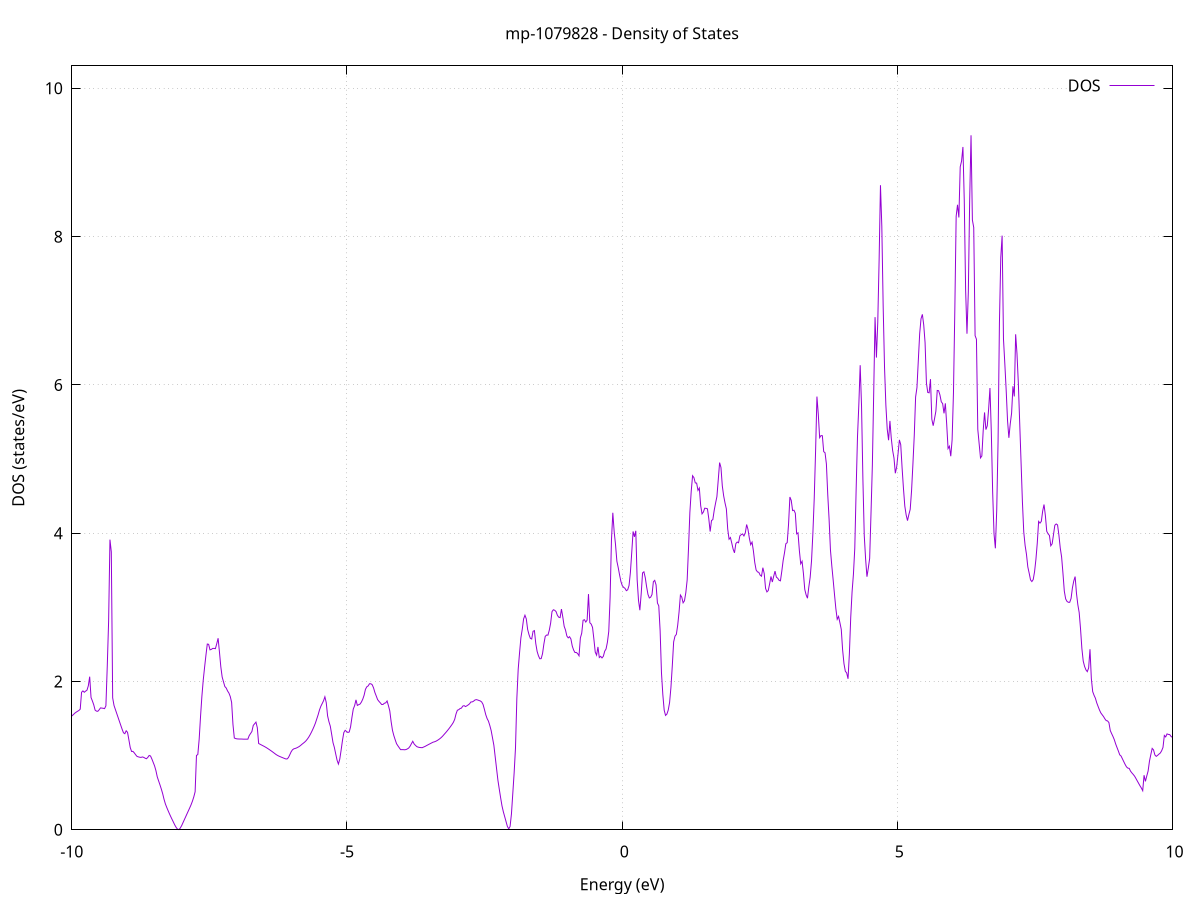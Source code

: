 set title 'mp-1079828 - Density of States'
set xlabel 'Energy (eV)'
set ylabel 'DOS (states/eV)'
set grid
set xrange [-10:10]
set yrange [0:10.303]
set xzeroaxis lt -1
set terminal png size 800,600
set output 'mp-1079828_dos_gnuplot.png'
plot '-' using 1:2 with lines title 'DOS'
-13.531100 0.000000
-13.506600 0.000000
-13.482000 0.000000
-13.457400 0.000000
-13.432900 0.000000
-13.408300 0.000000
-13.383700 0.000000
-13.359200 0.000000
-13.334600 0.000000
-13.310100 0.000000
-13.285500 0.000000
-13.260900 0.000000
-13.236400 0.000000
-13.211800 0.000000
-13.187300 0.000000
-13.162700 0.000000
-13.138100 0.000000
-13.113600 0.000000
-13.089000 0.000000
-13.064400 0.000000
-13.039900 0.000000
-13.015300 0.000000
-12.990800 0.000000
-12.966200 0.000000
-12.941600 0.000000
-12.917100 0.000000
-12.892500 0.000000
-12.867900 0.000000
-12.843400 0.000000
-12.818800 0.000000
-12.794300 0.000000
-12.769700 0.000000
-12.745100 0.000000
-12.720600 0.000000
-12.696000 0.000000
-12.671500 0.000000
-12.646900 0.000000
-12.622300 0.000000
-12.597800 0.000000
-12.573200 0.000000
-12.548600 0.000000
-12.524100 0.000000
-12.499500 0.000000
-12.475000 0.000000
-12.450400 0.000000
-12.425800 0.000000
-12.401300 0.000000
-12.376700 0.000000
-12.352200 0.000000
-12.327600 0.000000
-12.303000 0.000000
-12.278500 0.000000
-12.253900 0.000000
-12.229300 0.000000
-12.204800 0.000000
-12.180200 0.000000
-12.155700 0.000000
-12.131100 0.000000
-12.106500 0.000000
-12.082000 0.000000
-12.057400 0.000000
-12.032800 0.000000
-12.008300 0.000000
-11.983700 0.000000
-11.959200 0.000000
-11.934600 0.000000
-11.910000 0.000000
-11.885500 0.000000
-11.860900 0.000000
-11.836400 0.000000
-11.811800 0.000000
-11.787200 0.000000
-11.762700 0.000000
-11.738100 0.000000
-11.713500 0.000000
-11.689000 0.000000
-11.664400 0.000000
-11.639900 0.000000
-11.615300 0.000000
-11.590700 0.000000
-11.566200 0.000000
-11.541600 0.000000
-11.517000 0.000000
-11.492500 0.000000
-11.467900 0.000000
-11.443400 0.000000
-11.418800 0.000000
-11.394200 0.000000
-11.369700 0.000000
-11.345100 0.000000
-11.320600 0.000000
-11.296000 0.000600
-11.271400 0.081000
-11.246900 0.237200
-11.222300 0.338400
-11.197700 0.385200
-11.173200 0.435600
-11.148600 0.493700
-11.124100 0.560100
-11.099500 0.623000
-11.074900 0.678800
-11.050400 0.725600
-11.025800 0.770200
-11.001300 0.821900
-10.976700 0.881300
-10.952100 0.950900
-10.927600 1.024900
-10.903000 1.107400
-10.878400 1.250000
-10.853900 1.385400
-10.829300 1.384000
-10.804800 1.358400
-10.780200 1.382700
-10.755600 1.398500
-10.731100 1.397600
-10.706500 1.391500
-10.681900 1.386600
-10.657400 1.392200
-10.632800 1.405800
-10.608300 1.418000
-10.583700 1.426900
-10.559100 1.431700
-10.534600 1.439900
-10.510000 1.453600
-10.485500 1.467100
-10.460900 1.478500
-10.436300 1.489000
-10.411800 1.491300
-10.387200 1.467300
-10.362600 1.458900
-10.338100 1.453300
-10.313500 1.443300
-10.289000 1.435300
-10.264400 1.429500
-10.239800 1.425400
-10.215300 1.420300
-10.190700 1.416900
-10.166100 1.413700
-10.141600 1.425900
-10.117000 1.462200
-10.092500 1.478000
-10.067900 1.494200
-10.043300 1.511200
-10.018800 1.525400
-9.994200 1.538000
-9.969700 1.554700
-9.945100 1.572700
-9.920500 1.586100
-9.896000 1.598000
-9.871400 1.608900
-9.846800 1.626500
-9.822300 1.855200
-9.797700 1.873200
-9.773200 1.854600
-9.748600 1.870000
-9.724000 1.882900
-9.699500 1.942300
-9.674900 2.064800
-9.650300 1.783900
-9.625800 1.737600
-9.601200 1.685900
-9.576700 1.614600
-9.552100 1.600200
-9.527500 1.597900
-9.503000 1.618100
-9.478400 1.643800
-9.453900 1.641200
-9.429300 1.638600
-9.404700 1.634100
-9.380200 1.671300
-9.355600 2.202300
-9.331000 2.809000
-9.306500 3.913200
-9.281900 3.747800
-9.257400 1.779400
-9.232800 1.676600
-9.208200 1.622900
-9.183700 1.569200
-9.159100 1.515600
-9.134600 1.462100
-9.110000 1.408900
-9.085400 1.355900
-9.060900 1.308200
-9.036300 1.296000
-9.011700 1.334900
-8.987200 1.314500
-8.962600 1.213000
-8.938100 1.109300
-8.913500 1.056200
-8.888900 1.057300
-8.864400 1.037200
-8.839800 1.012100
-8.815200 0.989800
-8.790700 0.983400
-8.766100 0.978300
-8.741600 0.976400
-8.717000 0.982300
-8.692400 0.976400
-8.667900 0.965300
-8.643300 0.958200
-8.618800 0.976400
-8.594200 1.002500
-8.569600 0.995400
-8.545100 0.955200
-8.520500 0.908500
-8.495900 0.861700
-8.471400 0.798100
-8.446800 0.713200
-8.422300 0.658900
-8.397700 0.605300
-8.373100 0.549000
-8.348600 0.486700
-8.324000 0.410900
-8.299400 0.348700
-8.274900 0.302200
-8.250300 0.258200
-8.225800 0.216300
-8.201200 0.176400
-8.176600 0.138400
-8.152100 0.100700
-8.127500 0.063000
-8.103000 0.031100
-8.078400 0.007700
-8.053800 0.002300
-8.029300 0.022800
-8.004700 0.054700
-7.980100 0.094800
-7.955600 0.135000
-7.931000 0.175100
-7.906500 0.215300
-7.881900 0.255400
-7.857300 0.295500
-7.832800 0.337000
-7.808200 0.385200
-7.783600 0.442000
-7.759100 0.512800
-7.734500 1.001600
-7.710000 1.015700
-7.685400 1.222200
-7.660800 1.527400
-7.636300 1.797900
-7.611700 2.017200
-7.587200 2.190300
-7.562600 2.354400
-7.538000 2.505100
-7.513500 2.501200
-7.488900 2.426700
-7.464300 2.433100
-7.439800 2.446200
-7.415200 2.446300
-7.390700 2.442700
-7.366100 2.509000
-7.341500 2.583400
-7.317000 2.398100
-7.292400 2.199200
-7.267900 2.061600
-7.243300 1.995000
-7.218700 1.931400
-7.194200 1.912200
-7.169600 1.872300
-7.145000 1.844000
-7.120500 1.797200
-7.095900 1.717500
-7.071400 1.420100
-7.046800 1.237800
-7.022200 1.229800
-6.997700 1.226000
-6.973100 1.224600
-6.948500 1.223700
-6.924000 1.224000
-6.899400 1.223000
-6.874900 1.222100
-6.850300 1.221700
-6.825700 1.221600
-6.801200 1.221700
-6.776600 1.270100
-6.752100 1.297500
-6.727500 1.325800
-6.702900 1.407300
-6.678400 1.429500
-6.653800 1.451900
-6.629200 1.377000
-6.604700 1.163600
-6.580100 1.154000
-6.555600 1.144500
-6.531000 1.135000
-6.506400 1.125500
-6.481900 1.115200
-6.457300 1.104300
-6.432700 1.092500
-6.408200 1.080200
-6.383600 1.067500
-6.359100 1.054500
-6.334500 1.041100
-6.309900 1.027100
-6.285400 1.013600
-6.260800 1.002700
-6.236300 0.993200
-6.211700 0.985400
-6.187100 0.977700
-6.162600 0.970200
-6.138000 0.963000
-6.113400 0.955900
-6.088900 0.954900
-6.064300 0.973100
-6.039800 1.010400
-6.015200 1.050400
-5.990600 1.078400
-5.966100 1.091600
-5.941500 1.096800
-5.916900 1.103400
-5.892400 1.112700
-5.867800 1.123000
-5.843300 1.136800
-5.818700 1.152800
-5.794100 1.167100
-5.769600 1.181800
-5.745000 1.199800
-5.720500 1.222400
-5.695900 1.248300
-5.671300 1.279600
-5.646800 1.314500
-5.622200 1.352700
-5.597600 1.393800
-5.573100 1.439600
-5.548500 1.495600
-5.524000 1.551000
-5.499400 1.616000
-5.474800 1.665300
-5.450300 1.702200
-5.425700 1.740000
-5.401200 1.793400
-5.376600 1.715700
-5.352000 1.536100
-5.327500 1.457400
-5.302900 1.397300
-5.278300 1.288800
-5.253800 1.175600
-5.229200 1.110900
-5.204700 1.023700
-5.180100 0.939200
-5.155500 0.886400
-5.131000 0.952100
-5.106400 1.073000
-5.081800 1.204700
-5.057300 1.311400
-5.032700 1.341200
-5.008200 1.325600
-4.983600 1.312400
-4.959000 1.319000
-4.934500 1.388300
-4.909900 1.514800
-4.885400 1.628100
-4.860800 1.674500
-4.836200 1.752100
-4.811700 1.677400
-4.787100 1.687000
-4.762500 1.695400
-4.738000 1.722000
-4.713400 1.760700
-4.688900 1.813700
-4.664300 1.894100
-4.639700 1.928400
-4.615200 1.940100
-4.590600 1.969700
-4.566000 1.969500
-4.541500 1.956300
-4.516900 1.913800
-4.492400 1.851100
-4.467800 1.804200
-4.443200 1.755700
-4.418700 1.731900
-4.394100 1.711800
-4.369600 1.689600
-4.345000 1.690300
-4.320400 1.706500
-4.295900 1.712100
-4.271300 1.737200
-4.246700 1.674400
-4.222200 1.604000
-4.197600 1.458700
-4.173100 1.340700
-4.148500 1.270500
-4.123900 1.214000
-4.099400 1.161100
-4.074800 1.132900
-4.050200 1.106500
-4.025700 1.080900
-4.001100 1.081000
-3.976600 1.080600
-3.952000 1.079000
-3.927400 1.081800
-3.902900 1.090600
-3.878300 1.102500
-3.853800 1.126500
-3.829200 1.160600
-3.804600 1.193700
-3.780100 1.157900
-3.755500 1.138200
-3.730900 1.121700
-3.706400 1.114400
-3.681800 1.110200
-3.657300 1.108300
-3.632700 1.107400
-3.608100 1.115700
-3.583600 1.123500
-3.559000 1.133500
-3.534500 1.143300
-3.509900 1.153100
-3.485300 1.162500
-3.460800 1.171900
-3.436200 1.181300
-3.411600 1.186200
-3.387100 1.193200
-3.362500 1.203100
-3.338000 1.214700
-3.313400 1.227900
-3.288800 1.243200
-3.264300 1.260800
-3.239700 1.281600
-3.215100 1.302400
-3.190600 1.323300
-3.166000 1.345900
-3.141500 1.369000
-3.116900 1.393700
-3.092300 1.419100
-3.067800 1.447600
-3.043200 1.488300
-3.018700 1.561500
-2.994100 1.612000
-2.969500 1.619500
-2.945000 1.635100
-2.920400 1.641000
-2.895800 1.668200
-2.871300 1.674400
-2.846700 1.661600
-2.822200 1.671600
-2.797600 1.684200
-2.773000 1.698800
-2.748500 1.723600
-2.723900 1.724600
-2.699300 1.734500
-2.674800 1.750200
-2.650200 1.755300
-2.625700 1.750800
-2.601100 1.743800
-2.576500 1.737400
-2.552000 1.723500
-2.527400 1.690700
-2.502900 1.624700
-2.478300 1.552600
-2.453700 1.500200
-2.429200 1.465100
-2.404600 1.406600
-2.380000 1.337900
-2.355500 1.239400
-2.330900 1.140200
-2.306400 0.982200
-2.281800 0.823800
-2.257200 0.667900
-2.232700 0.548400
-2.208100 0.432700
-2.183500 0.323100
-2.159000 0.243700
-2.134400 0.177800
-2.109900 0.111700
-2.085300 0.045300
-2.060700 0.012500
-2.036200 0.045000
-2.011600 0.211900
-1.987100 0.487200
-1.962500 0.767000
-1.937900 1.103300
-1.913400 1.771300
-1.888800 2.164300
-1.864200 2.386300
-1.839700 2.589400
-1.815100 2.703900
-1.790600 2.843800
-1.766000 2.893700
-1.741400 2.844100
-1.716900 2.701400
-1.692300 2.631400
-1.667800 2.581500
-1.643200 2.573200
-1.618600 2.677200
-1.594100 2.686300
-1.569500 2.512100
-1.544900 2.405300
-1.520400 2.346200
-1.495800 2.306400
-1.471300 2.308500
-1.446700 2.375000
-1.422100 2.505200
-1.397600 2.608600
-1.373000 2.626300
-1.348400 2.625300
-1.323900 2.691100
-1.299300 2.787300
-1.274800 2.941400
-1.250200 2.967300
-1.225600 2.960600
-1.201100 2.942900
-1.176500 2.892700
-1.152000 2.866900
-1.127400 2.861500
-1.102800 2.976900
-1.078300 2.869900
-1.053700 2.745600
-1.029100 2.693800
-1.004600 2.613500
-0.980000 2.588000
-0.955500 2.603900
-0.930900 2.573000
-0.906300 2.478200
-0.881800 2.424100
-0.857200 2.391200
-0.832600 2.391400
-0.808100 2.375700
-0.783500 2.346400
-0.759000 2.587400
-0.734400 2.651600
-0.709800 2.825600
-0.685300 2.833300
-0.660700 2.801700
-0.636200 2.828800
-0.611600 3.178500
-0.587000 2.791900
-0.562500 2.774600
-0.537900 2.729300
-0.513300 2.570000
-0.488800 2.395800
-0.464200 2.355200
-0.439700 2.466400
-0.415100 2.323300
-0.390500 2.339200
-0.366000 2.317700
-0.341400 2.340000
-0.316800 2.408500
-0.292300 2.438600
-0.267700 2.529800
-0.243200 2.675400
-0.218600 3.136000
-0.194000 3.909200
-0.169500 4.275500
-0.144900 4.020400
-0.120400 3.846300
-0.095800 3.622700
-0.071200 3.535600
-0.046700 3.437000
-0.022100 3.347900
0.002500 3.292500
0.027000 3.269600
0.051600 3.256400
0.076100 3.224800
0.100700 3.236400
0.125300 3.294900
0.149800 3.469400
0.174400 3.739900
0.198900 4.023700
0.223500 3.951400
0.248100 4.032400
0.272600 3.374500
0.297200 3.094100
0.321800 2.961000
0.346300 3.184000
0.370900 3.464500
0.395400 3.479500
0.420000 3.401000
0.444600 3.277200
0.469100 3.175000
0.493700 3.126600
0.518300 3.136900
0.542800 3.173400
0.567400 3.345700
0.591900 3.364000
0.616500 3.303000
0.641100 3.058800
0.665600 3.019600
0.690200 2.683300
0.714700 2.115300
0.739300 1.822500
0.763900 1.613600
0.788400 1.542400
0.813000 1.559900
0.837600 1.614700
0.862100 1.716700
0.886700 1.922100
0.911200 2.210100
0.935800 2.534100
0.960400 2.612000
0.984900 2.635000
1.009500 2.759000
1.034100 2.936700
1.058600 3.165800
1.083200 3.138100
1.107700 3.060900
1.132300 3.088200
1.156900 3.198400
1.181400 3.368600
1.206000 3.799300
1.230500 4.278700
1.255100 4.564600
1.279700 4.775300
1.304200 4.749500
1.328800 4.678000
1.353400 4.675800
1.377900 4.577400
1.402500 4.609300
1.427000 4.371800
1.451600 4.260700
1.476200 4.285500
1.500700 4.337000
1.525300 4.334900
1.549800 4.329000
1.574400 4.196000
1.599000 4.022200
1.623500 4.170200
1.648100 4.184100
1.672700 4.308100
1.697200 4.404400
1.721800 4.493000
1.746300 4.719300
1.770900 4.952400
1.795500 4.885900
1.820000 4.637800
1.844600 4.503300
1.869200 4.408100
1.893700 4.327500
1.918300 4.055500
1.942800 3.919000
1.967400 3.941300
1.992000 3.866200
2.016500 3.785500
2.041100 3.735400
2.065600 3.859200
2.090200 3.880700
2.114800 3.871300
2.139300 3.964700
2.163900 3.980200
2.188500 3.990400
2.213000 3.963000
2.237600 4.002900
2.262100 4.117000
2.286700 4.050600
2.311300 3.933000
2.335800 3.844600
2.360400 3.879800
2.385000 3.761700
2.409500 3.605600
2.434100 3.504600
2.458600 3.478300
2.483200 3.472100
2.507800 3.434100
2.532300 3.420200
2.556900 3.534800
2.581400 3.455500
2.606000 3.255400
2.630600 3.208100
2.655100 3.226800
2.679700 3.316900
2.704300 3.416800
2.728800 3.341200
2.753400 3.418700
2.777900 3.488600
2.802500 3.407400
2.827100 3.392200
2.851600 3.364300
2.876200 3.357500
2.900800 3.486500
2.925300 3.631000
2.949900 3.734600
2.974400 3.857900
2.999000 3.872500
3.023600 4.121300
3.048100 4.488200
3.072700 4.441500
3.097200 4.305200
3.121800 4.310100
3.146400 4.269500
3.170900 3.991000
3.195500 4.004600
3.220100 3.766500
3.244600 3.586800
3.269200 3.621700
3.293700 3.459000
3.318300 3.241400
3.342900 3.168000
3.367400 3.123100
3.392000 3.275600
3.416500 3.406400
3.441100 3.627500
3.465700 3.998800
3.490200 4.469000
3.514800 5.105100
3.539400 5.842600
3.563900 5.603900
3.588500 5.288500
3.613000 5.316700
3.637600 5.315000
3.662200 5.100100
3.686700 5.085000
3.711300 4.934000
3.735900 4.519900
3.760400 4.186400
3.785000 3.772400
3.809500 3.559900
3.834100 3.369600
3.858700 3.172100
3.883200 2.982500
3.907800 2.838900
3.932300 2.877500
3.956900 2.792400
3.981500 2.702600
4.006000 2.426100
4.030600 2.241000
4.055200 2.138200
4.079700 2.115400
4.104300 2.036400
4.128800 2.371900
4.153400 2.864400
4.178000 3.210100
4.202500 3.446700
4.227100 3.797700
4.251700 4.587700
4.276200 5.297200
4.300800 5.738700
4.325300 6.266100
4.349900 5.714300
4.374500 4.729000
4.399000 3.971600
4.423600 3.654900
4.448100 3.413200
4.472700 3.528500
4.497300 3.660500
4.521800 4.266000
4.546400 4.913900
4.571000 5.900600
4.595500 6.914000
4.620100 6.369000
4.644600 6.844700
4.669200 7.682300
4.693800 8.693700
4.718300 8.137600
4.742900 7.057600
4.767500 6.238700
4.792000 5.726400
4.816600 5.403200
4.841100 5.254100
4.865700 5.514400
4.890300 5.279800
4.914800 5.116500
4.939400 5.013600
4.963900 4.808300
4.988500 4.894000
5.013100 5.070700
5.037600 5.258700
5.062200 5.193600
5.086800 4.880700
5.111300 4.605400
5.135900 4.365900
5.160400 4.247100
5.185000 4.169700
5.209600 4.251300
5.234100 4.321400
5.258700 4.572700
5.283200 4.930100
5.307800 5.317700
5.332400 5.837600
5.356900 5.965000
5.381500 6.330900
5.406100 6.690200
5.430600 6.892300
5.455200 6.951600
5.479700 6.810000
5.504300 6.569500
5.528900 6.026100
5.553400 5.898100
5.578000 5.893600
5.602600 6.077800
5.627100 5.537600
5.651700 5.449600
5.676200 5.543800
5.700800 5.646700
5.725400 5.925400
5.749900 5.922400
5.774500 5.864200
5.799000 5.772000
5.823600 5.748100
5.848200 5.616300
5.872700 5.751400
5.897300 5.468600
5.921900 5.141900
5.946400 5.173200
5.971000 5.038100
5.995500 5.258200
6.020100 5.892400
6.044700 7.005200
6.069200 8.274800
6.093800 8.429700
6.118400 8.258400
6.142900 8.940800
6.167500 9.019900
6.192000 9.209100
6.216600 8.483700
6.241200 7.275200
6.265700 6.690200
6.290300 7.253600
6.314800 8.498600
6.339400 9.366500
6.364000 8.224200
6.388500 8.123200
6.413100 6.664800
6.437700 6.616100
6.462200 5.399900
6.486800 5.207100
6.511300 5.015500
6.535900 5.041600
6.560500 5.384500
6.585000 5.629100
6.609600 5.397100
6.634200 5.448200
6.658700 5.670100
6.683300 5.958200
6.707800 5.367700
6.732400 4.551800
6.757000 3.992300
6.781500 3.796200
6.806100 4.309400
6.830600 5.237300
6.855200 6.833700
6.879800 7.719200
6.904300 8.013200
6.928900 6.618900
6.953500 6.284200
6.978000 5.927600
7.002600 5.519500
7.027100 5.286200
7.051700 5.474600
7.076300 5.618500
7.100800 5.982100
7.125400 5.844900
7.149900 6.682700
7.174500 6.418800
7.199100 6.021500
7.223600 5.488400
7.248200 4.959500
7.272800 4.424400
7.297300 4.016900
7.321900 3.835300
7.346400 3.716400
7.371000 3.546000
7.395600 3.461600
7.420100 3.370500
7.444700 3.347900
7.469300 3.374900
7.493800 3.481400
7.518400 3.648000
7.542900 3.867100
7.567500 4.159200
7.592100 4.135700
7.616600 4.159900
7.641200 4.298800
7.665700 4.386800
7.690300 4.236800
7.714900 4.025600
7.739400 3.991000
7.764000 3.969600
7.788600 3.830100
7.813100 3.857200
7.837700 3.980800
7.862200 4.107500
7.886800 4.124700
7.911400 4.111700
7.935900 3.975500
7.960500 3.800400
7.985100 3.679500
8.009600 3.460000
8.034200 3.218900
8.058700 3.113900
8.083300 3.079900
8.107900 3.068000
8.132400 3.068300
8.157000 3.119700
8.181500 3.262900
8.206100 3.355400
8.230700 3.415000
8.255200 3.188600
8.279800 3.036600
8.304400 2.929900
8.328900 2.711100
8.353500 2.443900
8.378000 2.275000
8.402600 2.203200
8.427200 2.156800
8.451700 2.132700
8.476300 2.182800
8.500900 2.435200
8.525400 2.039200
8.550000 1.863200
8.574500 1.814300
8.599100 1.774300
8.623700 1.711700
8.648200 1.663300
8.672800 1.616400
8.697300 1.577000
8.721900 1.551700
8.746500 1.527500
8.771000 1.496800
8.795600 1.472500
8.820200 1.468200
8.844700 1.445300
8.869300 1.338500
8.893800 1.297500
8.918400 1.258500
8.943000 1.214400
8.967500 1.157100
8.992100 1.109000
9.016600 1.061700
9.041200 1.010800
9.065800 0.994300
9.090300 0.956400
9.114900 0.918200
9.139500 0.881100
9.164000 0.848400
9.188600 0.831600
9.213100 0.828100
9.237700 0.790700
9.262300 0.767000
9.286800 0.746100
9.311400 0.723000
9.336000 0.691300
9.360500 0.658300
9.385100 0.625400
9.409600 0.592900
9.434200 0.563100
9.458800 0.527200
9.483300 0.736000
9.507900 0.652700
9.532400 0.725100
9.557000 0.792700
9.581600 0.925600
9.606100 1.013900
9.630700 1.097700
9.655300 1.077600
9.679800 1.009500
9.704400 0.990000
9.728900 1.003500
9.753500 1.020400
9.778100 1.035000
9.802600 1.065200
9.827200 1.110600
9.851800 1.272200
9.876300 1.252700
9.900900 1.293100
9.925400 1.286200
9.950000 1.283500
9.974600 1.258500
9.999100 1.246300
10.023700 1.241100
10.048200 1.240700
10.072800 1.244800
10.097400 1.263900
10.121900 1.265800
10.146500 1.265900
10.171100 1.274500
10.195600 1.286800
10.220200 1.304600
10.244700 1.327200
10.269300 1.347400
10.293900 1.370400
10.318400 1.414500
10.343000 1.448800
10.367600 1.439800
10.392100 1.395400
10.416700 1.378800
10.441200 1.366700
10.465800 1.357400
10.490400 1.347400
10.514900 1.336000
10.539500 1.325800
10.564000 1.318000
10.588600 1.307100
10.613200 1.296900
10.637700 1.291000
10.662300 1.288300
10.686900 1.291400
10.711400 1.297500
10.736000 1.304000
10.760500 1.311800
10.785100 1.318200
10.809700 1.325900
10.834200 1.334800
10.858800 1.344900
10.883300 1.356200
10.907900 1.369600
10.932500 1.383800
10.957000 1.397300
10.981600 1.414900
11.006200 1.437700
11.030700 1.466400
11.055300 1.497700
11.079800 1.529100
11.104400 1.565800
11.129000 1.596600
11.153500 1.621600
11.178100 1.645500
11.202700 1.666100
11.227200 1.684400
11.251800 1.708500
11.276300 1.736000
11.300900 1.767500
11.325500 1.806100
11.350000 1.848900
11.374600 1.907600
11.399100 1.983700
11.423700 2.073400
11.448300 2.198000
11.472800 2.363400
11.497400 2.523500
11.522000 2.717500
11.546500 2.912000
11.571100 3.024600
11.595600 3.071700
11.620200 3.123100
11.644800 3.190600
11.669300 3.234800
11.693900 3.043600
11.718500 2.966700
11.743000 3.041900
11.767600 2.864500
11.792100 2.788100
11.816700 2.744500
11.841300 2.407800
11.865800 2.162100
11.890400 2.041800
11.914900 1.936800
11.939500 1.834400
11.964100 1.745000
11.988600 1.666900
12.013200 1.602300
12.037800 1.535100
12.062300 1.469400
12.086900 1.414600
12.111400 1.371800
12.136000 1.299400
12.160600 1.228400
12.185100 1.163500
12.209700 1.128500
12.234300 1.139200
12.258800 1.166300
12.283400 1.178300
12.307900 1.275900
12.332500 2.417100
12.357100 3.118100
12.381600 3.347000
12.406200 3.713700
12.430700 3.693200
12.455300 3.585300
12.479900 3.573900
12.504400 3.586800
12.529000 3.349000
12.553600 2.913900
12.578100 2.730200
12.602700 2.480000
12.627200 2.376800
12.651800 2.260300
12.676400 2.189800
12.700900 2.137900
12.725500 2.106900
12.750000 2.097000
12.774600 2.093000
12.799200 2.093500
12.823700 2.079600
12.848300 2.088900
12.872900 2.086600
12.897400 2.080600
12.922000 2.071500
12.946500 2.102700
12.971100 2.069000
12.995700 2.060000
13.020200 2.073200
13.044800 2.096600
13.069400 2.129900
13.093900 2.226100
13.118500 2.452900
13.143000 2.535900
13.167600 2.632300
13.192200 2.744100
13.216700 2.687200
13.241300 2.641400
13.265800 2.518600
13.290400 2.472700
13.315000 2.326400
13.339500 2.233000
13.364100 2.106000
13.388700 1.994100
13.413200 1.913700
13.437800 1.851500
13.462300 1.813200
13.486900 1.785400
13.511500 1.655300
13.536000 1.554500
13.560600 1.444400
13.585200 1.356500
13.609700 1.278900
13.634300 1.211000
13.658800 1.149300
13.683400 1.064300
13.708000 0.997000
13.732500 0.940700
13.757100 0.892700
13.781600 0.846300
13.806200 0.795600
13.830800 0.742500
13.855300 0.694800
13.879900 0.669800
13.904500 0.648700
13.929000 0.629800
13.953600 0.608400
13.978100 0.584700
14.002700 0.562200
14.027300 0.542000
14.051800 0.523900
14.076400 0.506300
14.100900 0.490900
14.125500 0.476100
14.150100 0.462300
14.174600 0.446400
14.199200 0.431700
14.223800 0.418200
14.248300 0.393400
14.272900 0.367200
14.297400 0.341000
14.322000 0.313200
14.346600 0.284300
14.371100 0.253200
14.395700 0.225900
14.420300 0.202700
14.444800 0.184300
14.469400 0.169000
14.493900 0.151700
14.518500 0.177200
14.543100 0.186300
14.567600 0.058600
14.592200 0.004000
14.616700 0.000000
14.641300 0.009200
14.665900 0.047400
14.690400 0.092000
14.715000 0.155300
14.739600 0.193100
14.764100 0.193800
14.788700 0.207100
14.813200 0.213400
14.837800 0.236500
14.862400 0.313200
14.886900 0.548700
14.911500 1.201200
14.936100 1.285700
14.960600 1.328300
14.985200 1.378600
15.009700 1.461400
15.034300 1.478300
15.058900 1.456100
15.083400 1.450500
15.108000 1.493900
15.132500 1.558000
15.157100 1.607400
15.181700 1.613500
15.206200 1.632500
15.230800 1.686200
15.255400 1.792700
15.279900 1.865700
15.304500 1.957400
15.329000 2.163100
15.353600 2.378000
15.378200 2.514800
15.402700 2.809200
15.427300 3.214400
15.451900 3.268900
15.476400 2.931200
15.501000 2.819900
15.525500 2.870700
15.550100 2.979700
15.574700 2.967900
15.599200 3.149800
15.623800 3.179400
15.648300 3.134500
15.672900 3.201300
15.697500 3.397200
15.722000 3.521500
15.746600 3.552200
15.771200 3.616900
15.795700 3.554900
15.820300 3.542900
15.844800 3.560000
15.869400 3.605600
15.894000 3.638400
15.918500 3.550300
15.943100 3.447400
15.967600 3.356100
15.992200 3.203100
16.016800 3.133900
16.041300 3.040200
16.065900 3.047300
16.090500 2.972700
16.115000 2.961500
16.139600 3.125000
16.164100 2.999300
16.188700 2.922300
16.213300 2.936000
16.237800 2.872900
16.262400 2.904200
16.287000 2.997400
16.311500 3.102100
16.336100 3.078400
16.360600 2.827600
16.385200 2.520600
16.409800 2.344600
16.434300 2.379600
16.458900 2.518200
16.483400 3.135100
16.508000 3.754100
16.532600 3.684100
16.557100 3.461500
16.581700 3.367800
16.606300 3.320900
16.630800 3.135900
16.655400 3.023500
16.679900 2.920700
16.704500 2.858200
16.729100 2.932000
16.753600 2.992900
16.778200 2.978500
16.802800 3.046100
16.827300 3.402100
16.851900 3.713200
16.876400 4.099900
16.901000 4.683900
16.925600 6.365500
16.950100 6.425500
16.974700 6.438400
16.999200 6.703900
17.023800 6.433900
17.048400 6.164700
17.072900 5.983000
17.097500 5.738500
17.122100 5.318100
17.146600 4.695200
17.171200 4.123400
17.195700 3.802600
17.220300 3.766600
17.244900 3.851800
17.269400 3.993000
17.294000 4.090300
17.318600 4.158600
17.343100 4.266200
17.367700 4.352600
17.392200 4.259400
17.416800 4.102500
17.441400 4.052800
17.465900 4.126700
17.490500 4.272500
17.515000 4.558400
17.539600 5.033100
17.564200 5.768500
17.588700 6.306600
17.613300 6.308800
17.637900 6.243700
17.662400 6.131000
17.687000 6.546900
17.711500 6.850200
17.736100 6.522800
17.760700 6.879600
17.785200 6.949100
17.809800 6.420300
17.834300 6.125900
17.858900 6.018500
17.883500 6.188200
17.908000 6.214100
17.932600 6.342100
17.957200 5.706900
17.981700 5.237300
18.006300 5.062900
18.030800 5.014600
18.055400 5.039900
18.080000 5.048200
18.104500 5.034100
18.129100 5.026000
18.153700 4.979200
18.178200 4.821600
18.202800 4.679700
18.227300 4.513800
18.251900 4.307500
18.276500 4.336300
18.301000 4.381200
18.325600 4.201600
18.350100 4.257100
18.374700 4.038000
18.399300 4.054000
18.423800 3.906900
18.448400 3.809400
18.473000 3.603100
18.497500 3.487400
18.522100 3.472100
18.546600 3.626000
18.571200 3.650700
18.595800 3.617700
18.620300 3.537100
18.644900 3.578000
18.669500 3.669900
18.694000 3.662500
18.718600 3.732100
18.743100 3.701400
18.767700 3.519200
18.792300 3.502700
18.816800 3.688800
18.841400 3.991100
18.865900 4.194000
18.890500 4.406500
18.915100 4.490300
18.939600 4.321900
18.964200 3.923100
18.988800 3.845700
19.013300 3.929000
19.037900 3.940200
19.062400 4.058900
19.087000 4.326600
19.111600 4.608200
19.136100 5.184500
19.160700 5.489200
19.185300 5.701800
19.209800 5.895500
19.234400 6.008100
19.258900 6.158300
19.283500 6.079700
19.308100 5.888800
19.332600 5.267200
19.357200 4.908900
19.381700 4.614700
19.406300 4.454000
19.430900 4.413700
19.455400 4.700600
19.480000 4.979600
19.504600 5.195900
19.529100 5.658600
19.553700 6.255800
19.578200 6.394300
19.602800 6.484100
19.627400 6.202000
19.651900 5.764400
19.676500 5.327800
19.701000 5.004500
19.725600 4.601600
19.750200 4.408500
19.774700 4.176500
19.799300 3.721300
19.823900 3.484300
19.848400 3.281200
19.873000 3.245400
19.897500 3.498400
19.922100 4.025600
19.946700 4.754400
19.971200 5.337900
19.995800 5.666900
20.020400 5.721100
20.044900 5.819100
20.069500 5.767600
20.094000 5.202200
20.118600 4.829600
20.143200 4.621400
20.167700 4.553400
20.192300 4.558200
20.216800 4.479700
20.241400 4.332000
20.266000 4.301400
20.290500 4.310700
20.315100 4.246800
20.339700 4.297900
20.364200 4.317300
20.388800 4.317400
20.413300 4.237200
20.437900 4.250500
20.462500 4.115200
20.487000 4.218700
20.511600 4.340600
20.536200 4.190600
20.560700 4.552900
20.585300 4.469600
20.609800 4.477700
20.634400 4.618600
20.659000 4.357500
20.683500 3.949300
20.708100 3.851900
20.732600 3.837400
20.757200 3.705700
20.781800 3.702400
20.806300 3.551400
20.830900 3.518700
20.855500 3.533800
20.880000 3.571600
20.904600 3.673900
20.929100 3.844200
20.953700 4.078000
20.978300 4.142100
21.002800 4.189800
21.027400 3.995100
21.052000 3.787300
21.076500 3.728300
21.101100 3.851200
21.125600 3.803300
21.150200 3.712600
21.174800 3.574800
21.199300 3.519300
21.223900 3.559800
21.248400 3.590200
21.273000 3.586300
21.297600 3.516200
21.322100 3.302900
21.346700 3.115300
21.371300 2.874900
21.395800 2.700600
21.420400 2.554600
21.444900 2.434700
21.469500 2.362600
21.494100 2.341800
21.518600 2.333000
21.543200 2.407900
21.567700 2.362600
21.592300 2.426600
21.616900 2.456300
21.641400 2.738000
21.666000 2.959600
21.690600 3.267800
21.715100 3.535900
21.739700 3.772300
21.764200 3.966000
21.788800 4.070900
21.813400 4.060200
21.837900 3.972600
21.862500 3.770600
21.887100 3.924700
21.911600 3.955100
21.936200 3.914700
21.960700 3.813100
21.985300 3.645600
22.009900 3.556200
22.034400 3.490000
22.059000 3.431000
22.083500 3.278900
22.108100 3.158600
22.132700 3.093200
22.157200 3.117300
22.181800 3.058300
22.206400 2.928200
22.230900 2.942800
22.255500 2.990700
22.280000 3.214900
22.304600 3.080600
22.329200 3.034100
22.353700 3.028900
22.378300 3.036900
22.402900 3.184900
22.427400 3.187800
22.452000 3.184300
22.476500 3.174600
22.501100 3.243500
22.525700 3.338800
22.550200 3.472500
22.574800 3.620000
22.599300 3.747700
22.623900 3.761400
22.648500 3.790100
22.673000 3.800200
22.697600 3.732100
22.722200 3.629700
22.746700 3.644400
22.771300 3.548700
22.795800 3.431800
22.820400 3.304700
22.845000 3.294000
22.869500 3.272800
22.894100 3.251600
22.918700 3.257500
22.943200 3.276500
22.967800 3.233400
22.992300 3.236200
23.016900 3.278100
23.041500 3.363200
23.066000 3.470600
23.090600 3.495600
23.115100 3.420700
23.139700 3.442900
23.164300 3.472400
23.188800 3.529900
23.213400 3.461700
23.238000 3.435400
23.262500 3.387200
23.287100 3.194800
23.311600 3.169500
23.336200 3.223900
23.360800 3.280900
23.385300 3.532500
23.409900 3.786700
23.434400 3.651900
23.459000 3.765600
23.483600 3.629300
23.508100 3.471300
23.532700 3.349100
23.557300 3.241500
23.581800 3.132200
23.606400 3.003500
23.630900 2.916600
23.655500 2.845200
23.680100 2.799000
23.704600 2.748700
23.729200 2.700500
23.753800 2.682000
23.778300 2.683600
23.802900 2.709900
23.827400 2.704300
23.852000 2.728000
23.876600 2.797300
23.901100 2.851000
23.925700 2.854000
23.950200 2.894800
23.974800 2.884200
23.999400 2.917900
24.023900 2.704100
24.048500 2.652900
24.073100 2.658400
24.097600 2.662500
24.122200 2.663800
24.146700 2.731400
24.171300 2.749200
24.195900 2.818600
24.220400 2.943300
24.245000 2.964000
24.269600 3.013200
24.294100 3.285100
24.318700 3.184900
24.343200 2.842500
24.367800 2.756200
24.392400 2.738300
24.416900 2.759400
24.441500 2.709300
24.466000 2.755300
24.490600 2.834500
24.515200 2.751500
24.539700 2.677700
24.564300 2.585200
24.588900 2.512700
24.613400 2.474000
24.638000 2.506700
24.662500 2.531000
24.687100 2.540800
24.711700 2.591700
24.736200 2.705400
24.760800 2.711700
24.785300 2.709000
24.809900 2.707700
24.834500 2.709000
24.859000 2.707800
24.883600 2.736800
24.908200 2.678800
24.932700 2.698900
24.957300 2.631300
24.981800 2.634400
25.006400 2.688400
25.031000 2.897900
25.055500 2.975400
25.080100 3.105300
25.104700 3.163900
25.129200 3.269700
25.153800 3.448300
25.178300 3.659300
25.202900 3.999800
25.227500 4.234900
25.252000 4.370700
25.276600 4.388700
25.301100 4.212200
25.325700 4.173100
25.350300 4.165000
25.374800 3.844800
25.399400 3.590700
25.424000 3.432100
25.448500 3.407500
25.473100 3.271000
25.497600 3.126700
25.522200 2.972100
25.546800 2.831500
25.571300 2.777800
25.595900 2.815700
25.620500 2.953100
25.645000 3.093500
25.669600 3.193700
25.694100 3.383500
25.718700 3.579700
25.743300 3.716600
25.767800 3.649500
25.792400 3.384200
25.816900 3.276200
25.841500 3.261900
25.866100 3.173100
25.890600 3.146300
25.915200 3.131800
25.939800 3.170500
25.964300 3.210200
25.988900 3.139200
26.013400 3.007300
26.038000 2.847700
26.062600 2.728900
26.087100 2.691000
26.111700 2.626700
26.136300 2.534700
26.160800 2.488500
26.185400 2.564900
26.209900 2.594700
26.234500 2.612600
26.259100 2.702000
26.283600 2.906200
26.308200 3.132000
26.332700 3.303500
26.357300 3.490500
26.381900 3.636100
26.406400 3.781200
26.431000 4.011000
26.455600 4.155400
26.480100 4.595600
26.504700 4.857200
26.529200 5.251900
26.553800 5.149300
26.578400 5.089100
26.602900 5.184300
26.627500 5.350800
26.652000 5.116100
26.676600 4.594100
26.701200 3.956300
26.725700 3.569500
26.750300 3.271300
26.774900 3.136900
26.799400 3.110300
26.824000 3.094000
26.848500 3.045400
26.873100 3.048200
26.897700 3.156500
26.922200 3.274900
26.946800 3.519000
26.971400 3.684300
26.995900 3.722200
27.020500 3.802500
27.045000 3.928400
27.069600 3.989900
27.094200 3.722400
27.118700 3.544300
27.143300 3.598000
27.167800 3.562500
27.192400 3.186000
27.217000 3.052100
27.241500 3.055800
27.266100 2.992200
27.290700 3.023800
27.315200 3.100600
27.339800 3.160200
27.364300 3.163100
27.388900 3.173100
27.413500 3.023200
27.438000 3.003500
27.462600 3.097100
27.487200 3.370600
27.511700 3.437700
27.536300 3.541900
27.560800 3.585800
27.585400 3.539700
27.610000 3.487300
27.634500 3.448800
27.659100 3.425600
27.683600 3.353500
27.708200 3.247800
27.732800 3.205800
27.757300 3.274400
27.781900 3.279300
27.806500 3.358400
27.831000 3.480800
27.855600 3.553800
27.880100 3.508800
27.904700 3.437500
27.929300 3.396300
27.953800 3.390600
27.978400 3.388700
28.003000 3.445000
28.027500 3.446300
28.052100 3.120800
28.076600 2.950300
28.101200 2.934800
28.125800 2.954800
28.150300 3.019800
28.174900 3.055700
28.199400 3.086100
28.224000 3.125700
28.248600 3.162100
28.273100 3.214400
28.297700 3.300900
28.322300 3.370900
28.346800 3.422500
28.371400 3.484400
28.395900 3.437200
28.420500 3.342300
28.445100 3.180600
28.469600 3.107100
28.494200 3.115800
28.518700 3.088900
28.543300 3.082000
28.567900 3.113000
28.592400 3.324100
28.617000 3.320800
28.641600 3.494100
28.666100 3.641800
28.690700 3.746400
28.715200 3.813500
28.739800 3.819100
28.764400 3.828800
28.788900 3.805600
28.813500 3.795400
28.838100 3.767800
28.862600 3.798000
28.887200 3.924000
28.911700 4.063900
28.936300 4.223000
28.960900 4.216600
28.985400 4.074600
29.010000 3.964700
29.034500 3.665600
29.059100 3.589200
29.083700 3.200000
29.108200 2.939800
29.132800 2.726400
29.157400 2.741600
29.181900 3.091300
29.206500 3.294100
29.231000 3.487200
29.255600 3.607300
29.280200 3.656000
29.304700 3.711400
29.329300 3.817300
29.353900 3.910900
29.378400 4.151600
29.403000 4.344700
29.427500 4.304400
29.452100 4.215500
29.476700 4.094500
29.501200 3.960100
29.525800 3.830400
29.550300 3.731700
29.574900 3.687400
29.599500 3.668300
29.624000 3.766300
29.648600 3.939900
29.673200 4.101200
29.697700 4.421600
29.722300 4.581700
29.746800 4.739800
29.771400 4.486700
29.796000 4.366300
29.820500 4.303800
29.845100 4.251200
29.869700 4.188000
29.894200 4.147800
29.918800 3.767900
29.943300 3.528900
29.967900 3.342200
29.992500 3.186700
30.017000 3.059700
30.041600 2.960300
30.066100 2.969300
30.090700 2.957100
30.115300 2.911800
30.139800 3.106000
30.164400 3.104400
30.189000 3.038100
30.213500 3.096000
30.238100 3.147700
30.262600 3.267300
30.287200 3.407100
30.311800 3.426200
30.336300 3.364500
30.360900 3.361900
30.385400 3.259000
30.410000 3.151400
30.434600 3.247300
30.459100 3.229700
30.483700 3.230000
30.508300 3.252800
30.532800 3.329100
30.557400 3.321200
30.581900 3.324100
30.606500 3.291700
30.631100 3.304800
30.655600 3.203200
30.680200 3.193700
30.704800 3.179200
30.729300 3.241900
30.753900 3.214300
30.778400 3.256500
30.803000 3.296500
30.827600 3.300000
30.852100 3.316200
30.876700 3.367500
30.901200 3.408100
30.925800 3.403200
30.950400 3.431500
30.974900 3.541500
30.999500 3.535100
31.024100 3.701300
31.048600 3.754400
31.073200 3.819900
31.097700 3.920600
31.122300 3.977400
31.146900 4.084500
31.171400 4.189300
31.196000 4.622500
31.220600 4.409000
31.245100 4.318000
31.269700 4.189900
31.294200 4.297300
31.318800 3.941100
31.343400 3.703800
31.367900 3.480800
31.392500 3.331700
31.417000 3.368000
31.441600 3.479100
31.466200 3.848800
31.490700 3.959400
31.515300 3.855900
31.539900 3.734900
31.564400 3.655500
31.589000 3.560200
31.613500 3.517800
31.638100 3.550200
31.662700 3.468700
31.687200 3.325400
31.711800 3.214200
31.736400 3.103800
31.760900 3.000900
31.785500 2.934300
31.810000 2.918700
31.834600 2.908400
31.859200 2.930400
31.883700 2.930700
31.908300 2.839100
31.932800 2.813600
31.957400 2.904100
31.982000 2.975000
32.006500 3.077600
32.031100 3.137800
32.055700 3.267000
32.080200 3.341100
32.104800 3.380200
32.129300 3.471800
32.153900 3.482500
32.178500 3.414000
32.203000 3.320700
32.227600 3.264300
32.252100 3.172900
32.276700 3.132200
32.301300 3.143400
32.325800 3.215500
32.350400 3.132700
32.375000 2.932200
32.399500 2.640200
32.424100 2.055400
32.448600 1.827700
32.473200 1.702800
32.497800 1.616700
32.522300 1.580000
32.546900 1.544900
32.571500 1.503000
32.596000 1.485900
32.620600 1.486200
32.645100 1.573400
32.669700 1.510000
32.694300 1.379900
32.718800 1.193600
32.743400 0.977400
32.767900 0.827500
32.792500 0.687500
32.817100 0.591400
32.841600 0.504000
32.866200 0.431700
32.890800 0.368200
32.915300 0.305500
32.939900 0.249800
32.964400 0.213800
32.989000 0.185600
33.013600 0.156700
33.038100 0.124900
33.062700 0.091200
33.087300 0.057500
33.111800 0.026000
33.136400 0.012600
33.160900 0.009800
33.185500 0.008000
33.210100 0.006400
33.234600 0.004900
33.259200 0.003600
33.283700 0.002400
33.308300 0.001200
33.332900 0.000300
33.357400 0.000000
33.382000 0.000000
33.406600 0.000000
33.431100 0.000000
33.455700 0.000000
33.480200 0.000000
33.504800 0.000000
33.529400 0.000000
33.553900 0.000000
33.578500 0.000000
33.603100 0.000000
33.627600 0.000000
33.652200 0.000000
33.676700 0.000000
33.701300 0.000000
33.725900 0.000000
33.750400 0.000000
33.775000 0.000000
33.799500 0.000000
33.824100 0.000000
33.848700 0.000000
33.873200 0.000000
33.897800 0.000000
33.922400 0.000000
33.946900 0.000000
33.971500 0.000000
33.996000 0.000000
34.020600 0.000000
34.045200 0.000000
34.069700 0.000000
34.094300 0.000000
34.118800 0.000000
34.143400 0.000000
34.168000 0.000000
34.192500 0.000000
34.217100 0.000000
34.241700 0.000000
34.266200 0.000000
34.290800 0.000000
34.315300 0.000000
34.339900 0.000000
34.364500 0.000000
34.389000 0.000000
34.413600 0.000000
34.438200 0.000000
34.462700 0.000000
34.487300 0.000000
34.511800 0.000000
34.536400 0.000000
34.561000 0.000000
34.585500 0.000000
34.610100 0.000000
34.634600 0.000000
34.659200 0.000000
34.683800 0.000000
34.708300 0.000000
34.732900 0.000000
34.757500 0.000000
34.782000 0.000000
34.806600 0.000000
34.831100 0.000000
34.855700 0.000000
34.880300 0.000000
34.904800 0.000000
34.929400 0.000000
34.954000 0.000000
34.978500 0.000000
35.003100 0.000000
35.027600 0.000000
35.052200 0.000000
35.076800 0.000000
35.101300 0.000000
35.125900 0.000000
35.150400 0.000000
35.175000 0.000000
35.199600 0.000000
35.224100 0.000000
35.248700 0.000000
35.273300 0.000000
35.297800 0.000000
35.322400 0.000000
35.346900 0.000000
35.371500 0.000000
35.396100 0.000000
35.420600 0.000000
35.445200 0.000000
35.469800 0.000000
35.494300 0.000000
35.518900 0.000000
35.543400 0.000000
35.568000 0.000000
35.592600 0.000000
e
